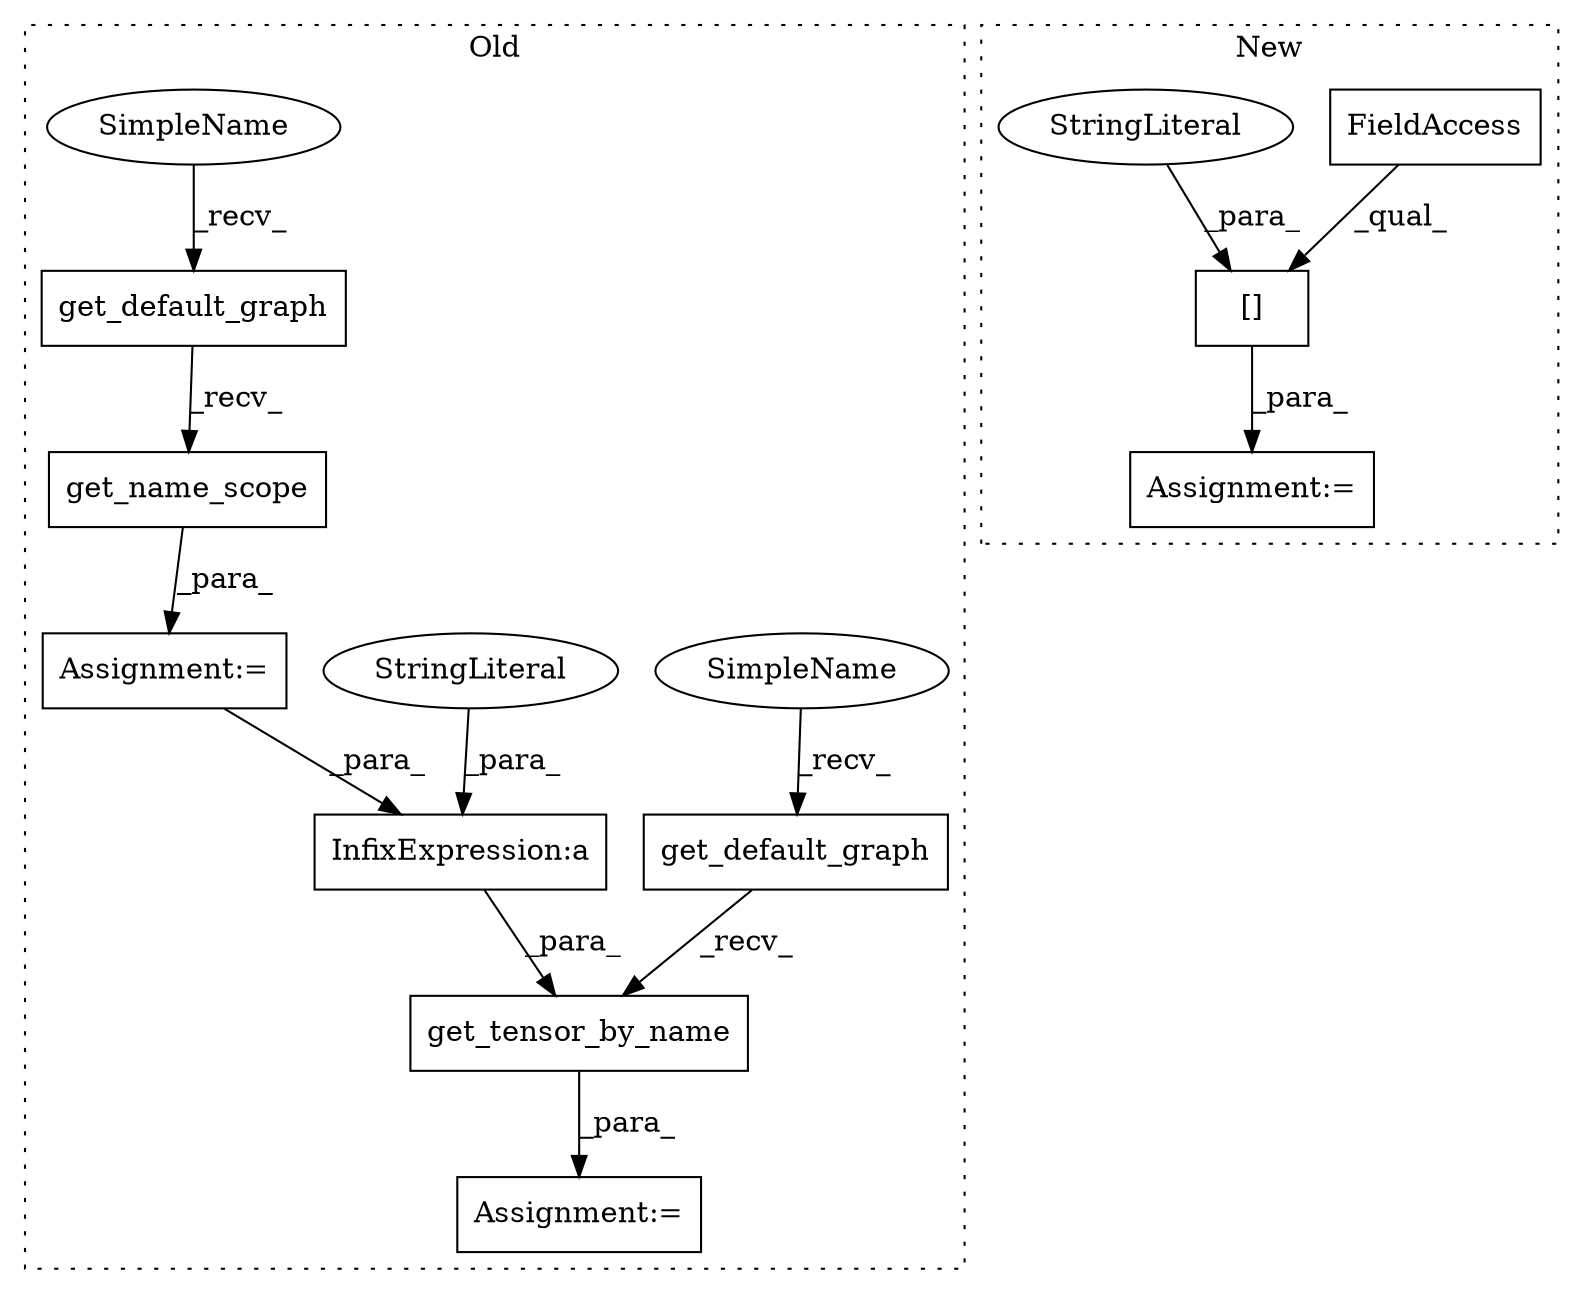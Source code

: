 digraph G {
subgraph cluster0 {
1 [label="get_default_graph" a="32" s="14466" l="19" shape="box"];
4 [label="get_default_graph" a="32" s="14634" l="19" shape="box"];
5 [label="InfixExpression:a" a="27" s="14683" l="3" shape="box"];
6 [label="get_name_scope" a="32" s="14486" l="16" shape="box"];
7 [label="get_tensor_by_name" a="32" s="14654,14694" l="19,1" shape="box"];
8 [label="Assignment:=" a="7" s="14453" l="1" shape="box"];
9 [label="Assignment:=" a="7" s="14622" l="1" shape="box"];
12 [label="StringLiteral" a="45" s="14686" l="8" shape="ellipse"];
13 [label="SimpleName" a="42" s="14623" l="10" shape="ellipse"];
14 [label="SimpleName" a="42" s="14455" l="10" shape="ellipse"];
label = "Old";
style="dotted";
}
subgraph cluster1 {
2 [label="[]" a="2" s="13173,13205" l="26,1" shape="box"];
3 [label="FieldAccess" a="22" s="13173" l="25" shape="box"];
10 [label="Assignment:=" a="7" s="13172" l="1" shape="box"];
11 [label="StringLiteral" a="45" s="13199" l="6" shape="ellipse"];
label = "New";
style="dotted";
}
1 -> 6 [label="_recv_"];
2 -> 10 [label="_para_"];
3 -> 2 [label="_qual_"];
4 -> 7 [label="_recv_"];
5 -> 7 [label="_para_"];
6 -> 8 [label="_para_"];
7 -> 9 [label="_para_"];
8 -> 5 [label="_para_"];
11 -> 2 [label="_para_"];
12 -> 5 [label="_para_"];
13 -> 4 [label="_recv_"];
14 -> 1 [label="_recv_"];
}